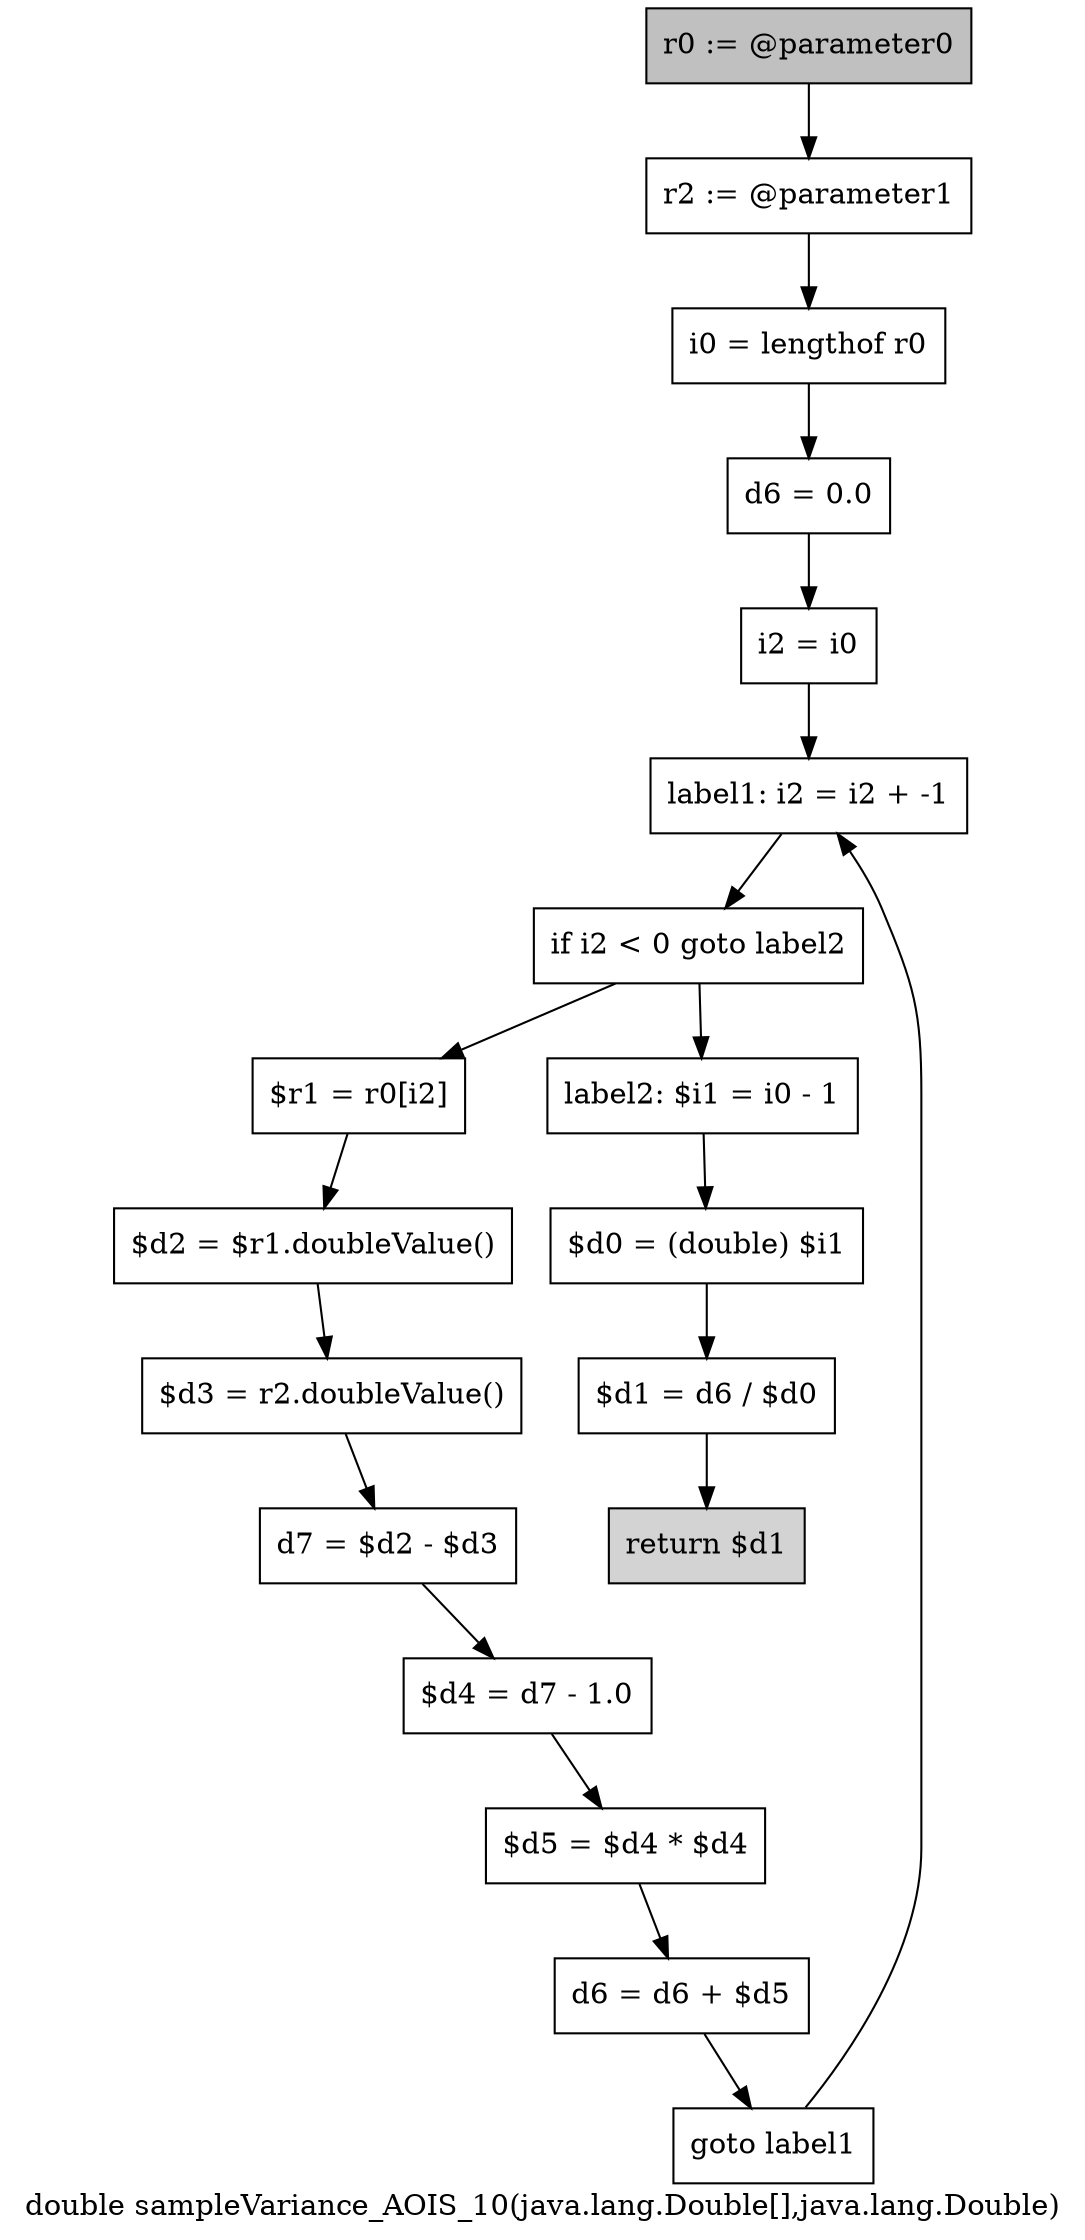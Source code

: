 digraph "double sampleVariance_AOIS_10(java.lang.Double[],java.lang.Double)" {
    label="double sampleVariance_AOIS_10(java.lang.Double[],java.lang.Double)";
    node [shape=box];
    "0" [style=filled,fillcolor=gray,label="r0 := @parameter0",];
    "1" [label="r2 := @parameter1",];
    "0"->"1";
    "2" [label="i0 = lengthof r0",];
    "1"->"2";
    "3" [label="d6 = 0.0",];
    "2"->"3";
    "4" [label="i2 = i0",];
    "3"->"4";
    "5" [label="label1: i2 = i2 + -1",];
    "4"->"5";
    "6" [label="if i2 < 0 goto label2",];
    "5"->"6";
    "7" [label="$r1 = r0[i2]",];
    "6"->"7";
    "15" [label="label2: $i1 = i0 - 1",];
    "6"->"15";
    "8" [label="$d2 = $r1.doubleValue()",];
    "7"->"8";
    "9" [label="$d3 = r2.doubleValue()",];
    "8"->"9";
    "10" [label="d7 = $d2 - $d3",];
    "9"->"10";
    "11" [label="$d4 = d7 - 1.0",];
    "10"->"11";
    "12" [label="$d5 = $d4 * $d4",];
    "11"->"12";
    "13" [label="d6 = d6 + $d5",];
    "12"->"13";
    "14" [label="goto label1",];
    "13"->"14";
    "14"->"5";
    "16" [label="$d0 = (double) $i1",];
    "15"->"16";
    "17" [label="$d1 = d6 / $d0",];
    "16"->"17";
    "18" [style=filled,fillcolor=lightgray,label="return $d1",];
    "17"->"18";
}

